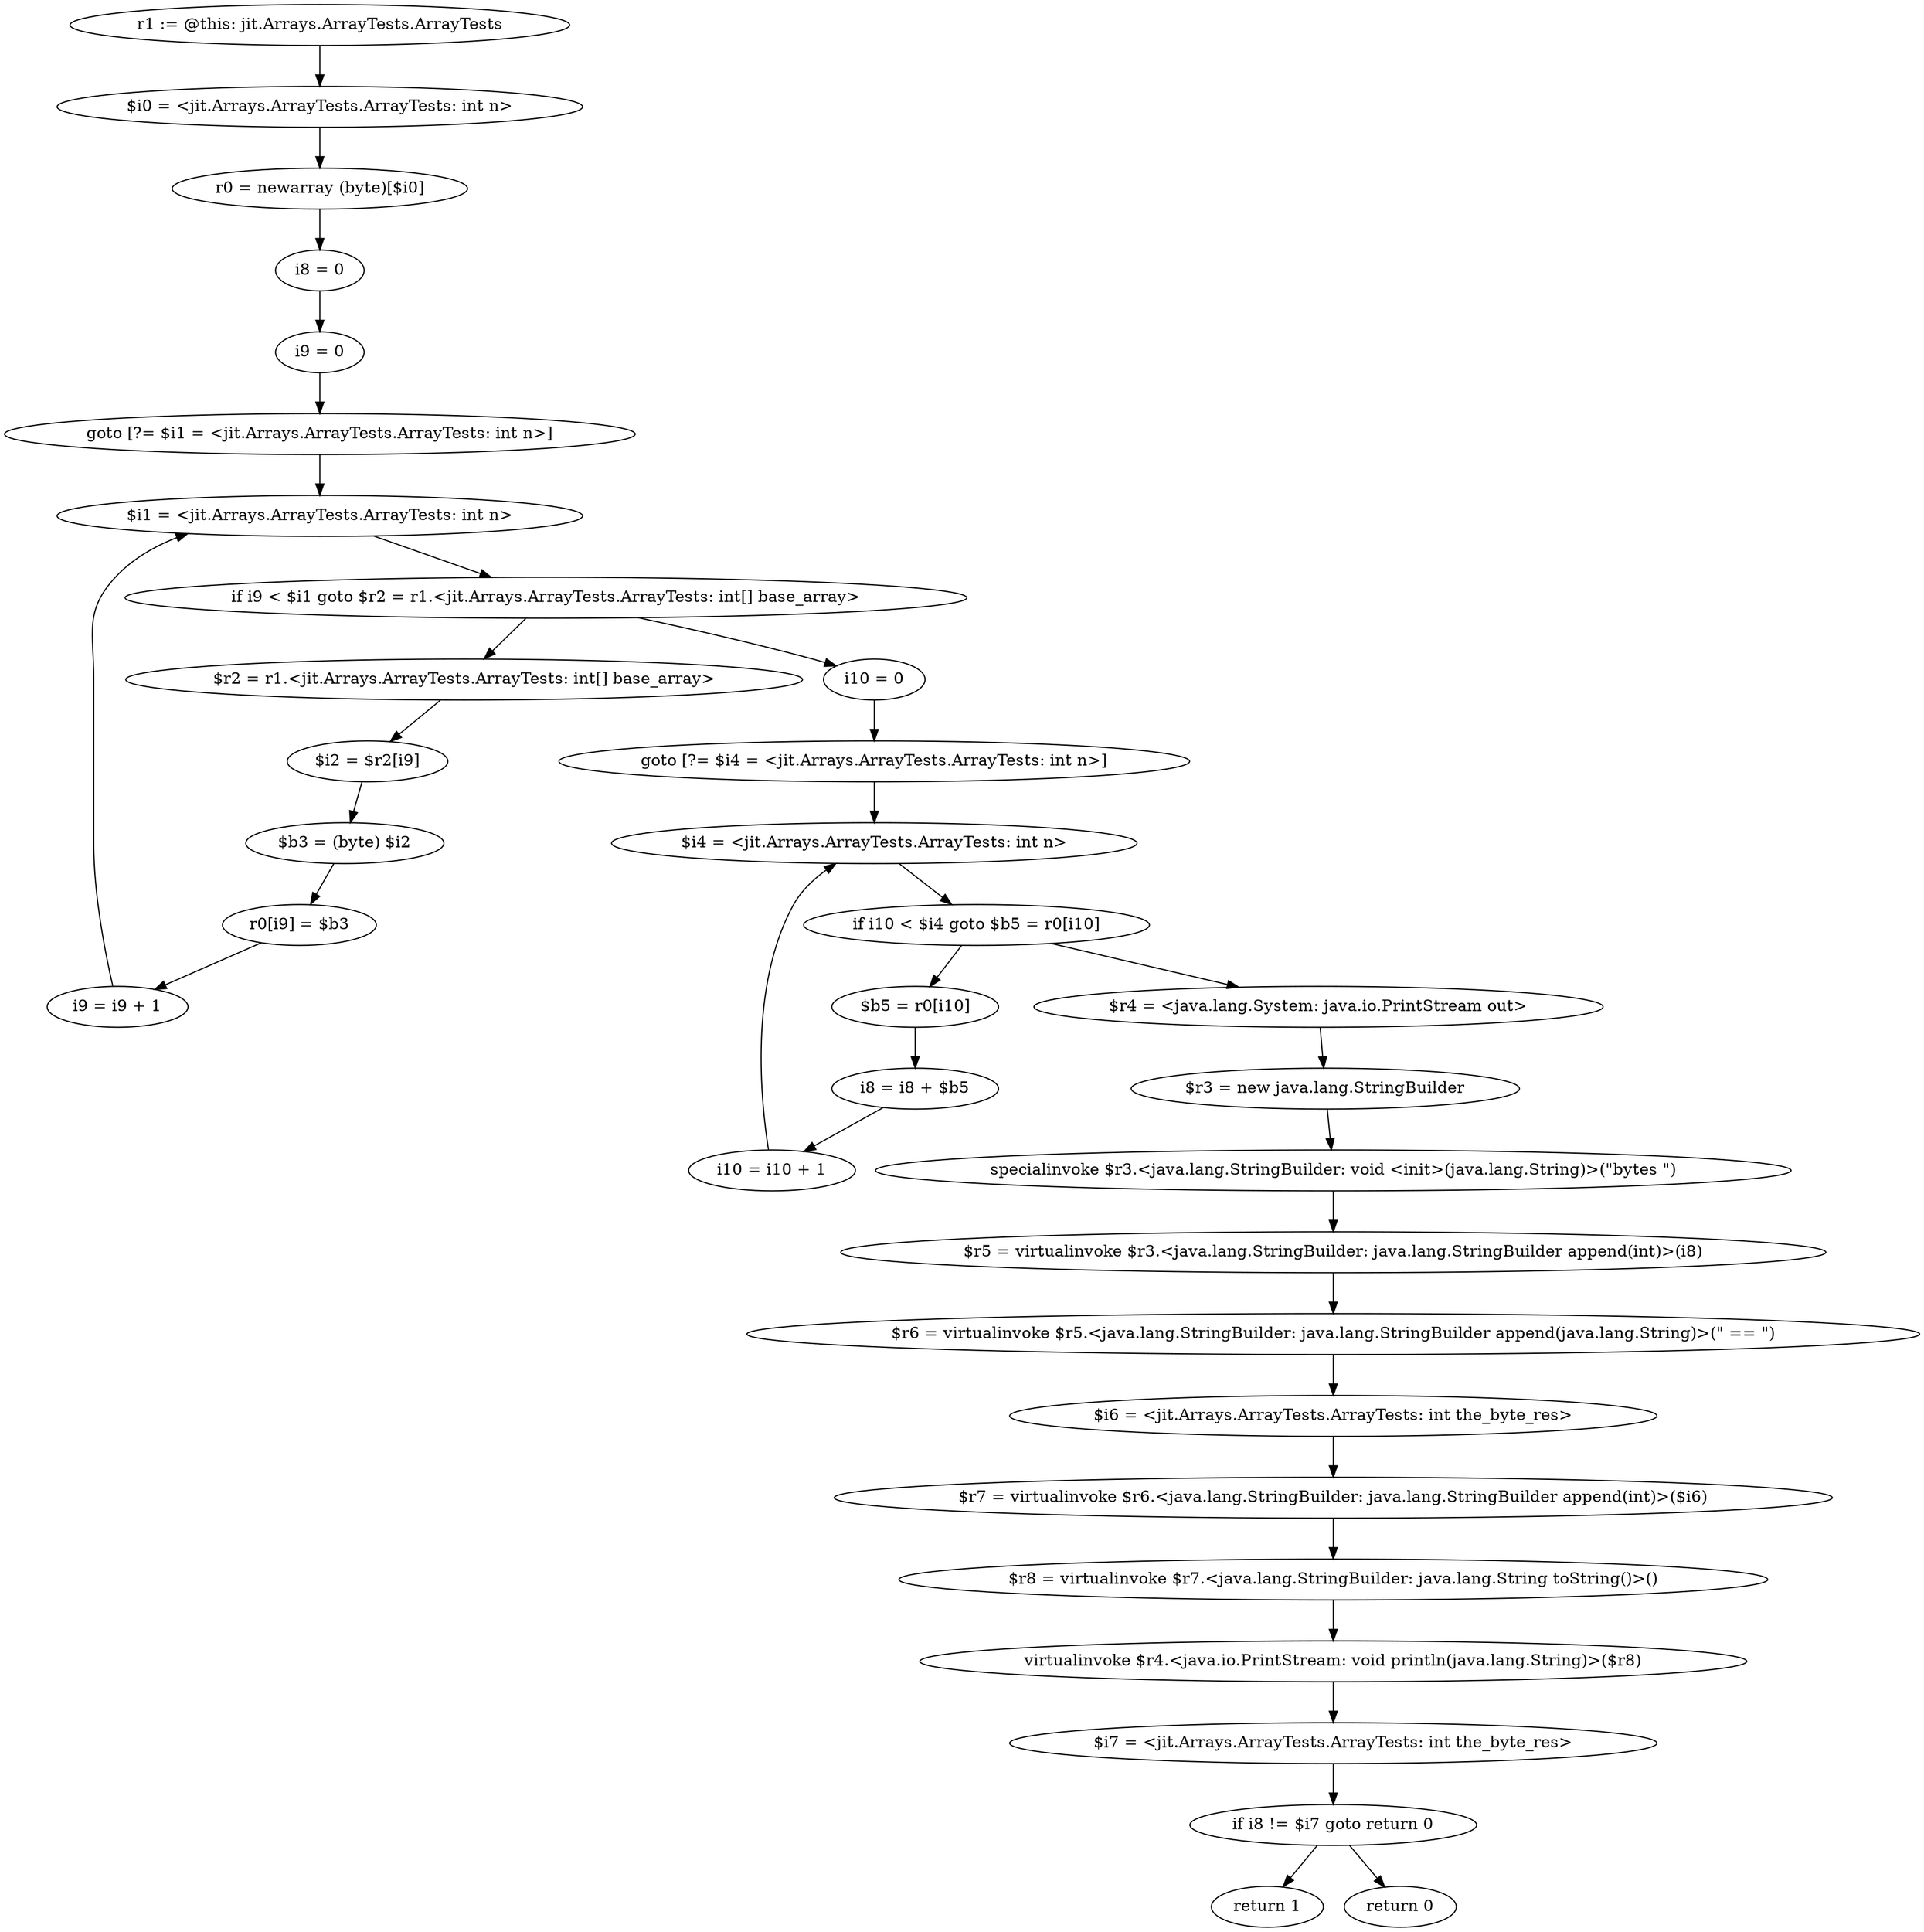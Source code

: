 digraph "unitGraph" {
    "r1 := @this: jit.Arrays.ArrayTests.ArrayTests"
    "$i0 = <jit.Arrays.ArrayTests.ArrayTests: int n>"
    "r0 = newarray (byte)[$i0]"
    "i8 = 0"
    "i9 = 0"
    "goto [?= $i1 = <jit.Arrays.ArrayTests.ArrayTests: int n>]"
    "$r2 = r1.<jit.Arrays.ArrayTests.ArrayTests: int[] base_array>"
    "$i2 = $r2[i9]"
    "$b3 = (byte) $i2"
    "r0[i9] = $b3"
    "i9 = i9 + 1"
    "$i1 = <jit.Arrays.ArrayTests.ArrayTests: int n>"
    "if i9 < $i1 goto $r2 = r1.<jit.Arrays.ArrayTests.ArrayTests: int[] base_array>"
    "i10 = 0"
    "goto [?= $i4 = <jit.Arrays.ArrayTests.ArrayTests: int n>]"
    "$b5 = r0[i10]"
    "i8 = i8 + $b5"
    "i10 = i10 + 1"
    "$i4 = <jit.Arrays.ArrayTests.ArrayTests: int n>"
    "if i10 < $i4 goto $b5 = r0[i10]"
    "$r4 = <java.lang.System: java.io.PrintStream out>"
    "$r3 = new java.lang.StringBuilder"
    "specialinvoke $r3.<java.lang.StringBuilder: void <init>(java.lang.String)>(\"bytes \")"
    "$r5 = virtualinvoke $r3.<java.lang.StringBuilder: java.lang.StringBuilder append(int)>(i8)"
    "$r6 = virtualinvoke $r5.<java.lang.StringBuilder: java.lang.StringBuilder append(java.lang.String)>(\" == \")"
    "$i6 = <jit.Arrays.ArrayTests.ArrayTests: int the_byte_res>"
    "$r7 = virtualinvoke $r6.<java.lang.StringBuilder: java.lang.StringBuilder append(int)>($i6)"
    "$r8 = virtualinvoke $r7.<java.lang.StringBuilder: java.lang.String toString()>()"
    "virtualinvoke $r4.<java.io.PrintStream: void println(java.lang.String)>($r8)"
    "$i7 = <jit.Arrays.ArrayTests.ArrayTests: int the_byte_res>"
    "if i8 != $i7 goto return 0"
    "return 1"
    "return 0"
    "r1 := @this: jit.Arrays.ArrayTests.ArrayTests"->"$i0 = <jit.Arrays.ArrayTests.ArrayTests: int n>";
    "$i0 = <jit.Arrays.ArrayTests.ArrayTests: int n>"->"r0 = newarray (byte)[$i0]";
    "r0 = newarray (byte)[$i0]"->"i8 = 0";
    "i8 = 0"->"i9 = 0";
    "i9 = 0"->"goto [?= $i1 = <jit.Arrays.ArrayTests.ArrayTests: int n>]";
    "goto [?= $i1 = <jit.Arrays.ArrayTests.ArrayTests: int n>]"->"$i1 = <jit.Arrays.ArrayTests.ArrayTests: int n>";
    "$r2 = r1.<jit.Arrays.ArrayTests.ArrayTests: int[] base_array>"->"$i2 = $r2[i9]";
    "$i2 = $r2[i9]"->"$b3 = (byte) $i2";
    "$b3 = (byte) $i2"->"r0[i9] = $b3";
    "r0[i9] = $b3"->"i9 = i9 + 1";
    "i9 = i9 + 1"->"$i1 = <jit.Arrays.ArrayTests.ArrayTests: int n>";
    "$i1 = <jit.Arrays.ArrayTests.ArrayTests: int n>"->"if i9 < $i1 goto $r2 = r1.<jit.Arrays.ArrayTests.ArrayTests: int[] base_array>";
    "if i9 < $i1 goto $r2 = r1.<jit.Arrays.ArrayTests.ArrayTests: int[] base_array>"->"i10 = 0";
    "if i9 < $i1 goto $r2 = r1.<jit.Arrays.ArrayTests.ArrayTests: int[] base_array>"->"$r2 = r1.<jit.Arrays.ArrayTests.ArrayTests: int[] base_array>";
    "i10 = 0"->"goto [?= $i4 = <jit.Arrays.ArrayTests.ArrayTests: int n>]";
    "goto [?= $i4 = <jit.Arrays.ArrayTests.ArrayTests: int n>]"->"$i4 = <jit.Arrays.ArrayTests.ArrayTests: int n>";
    "$b5 = r0[i10]"->"i8 = i8 + $b5";
    "i8 = i8 + $b5"->"i10 = i10 + 1";
    "i10 = i10 + 1"->"$i4 = <jit.Arrays.ArrayTests.ArrayTests: int n>";
    "$i4 = <jit.Arrays.ArrayTests.ArrayTests: int n>"->"if i10 < $i4 goto $b5 = r0[i10]";
    "if i10 < $i4 goto $b5 = r0[i10]"->"$r4 = <java.lang.System: java.io.PrintStream out>";
    "if i10 < $i4 goto $b5 = r0[i10]"->"$b5 = r0[i10]";
    "$r4 = <java.lang.System: java.io.PrintStream out>"->"$r3 = new java.lang.StringBuilder";
    "$r3 = new java.lang.StringBuilder"->"specialinvoke $r3.<java.lang.StringBuilder: void <init>(java.lang.String)>(\"bytes \")";
    "specialinvoke $r3.<java.lang.StringBuilder: void <init>(java.lang.String)>(\"bytes \")"->"$r5 = virtualinvoke $r3.<java.lang.StringBuilder: java.lang.StringBuilder append(int)>(i8)";
    "$r5 = virtualinvoke $r3.<java.lang.StringBuilder: java.lang.StringBuilder append(int)>(i8)"->"$r6 = virtualinvoke $r5.<java.lang.StringBuilder: java.lang.StringBuilder append(java.lang.String)>(\" == \")";
    "$r6 = virtualinvoke $r5.<java.lang.StringBuilder: java.lang.StringBuilder append(java.lang.String)>(\" == \")"->"$i6 = <jit.Arrays.ArrayTests.ArrayTests: int the_byte_res>";
    "$i6 = <jit.Arrays.ArrayTests.ArrayTests: int the_byte_res>"->"$r7 = virtualinvoke $r6.<java.lang.StringBuilder: java.lang.StringBuilder append(int)>($i6)";
    "$r7 = virtualinvoke $r6.<java.lang.StringBuilder: java.lang.StringBuilder append(int)>($i6)"->"$r8 = virtualinvoke $r7.<java.lang.StringBuilder: java.lang.String toString()>()";
    "$r8 = virtualinvoke $r7.<java.lang.StringBuilder: java.lang.String toString()>()"->"virtualinvoke $r4.<java.io.PrintStream: void println(java.lang.String)>($r8)";
    "virtualinvoke $r4.<java.io.PrintStream: void println(java.lang.String)>($r8)"->"$i7 = <jit.Arrays.ArrayTests.ArrayTests: int the_byte_res>";
    "$i7 = <jit.Arrays.ArrayTests.ArrayTests: int the_byte_res>"->"if i8 != $i7 goto return 0";
    "if i8 != $i7 goto return 0"->"return 1";
    "if i8 != $i7 goto return 0"->"return 0";
}
